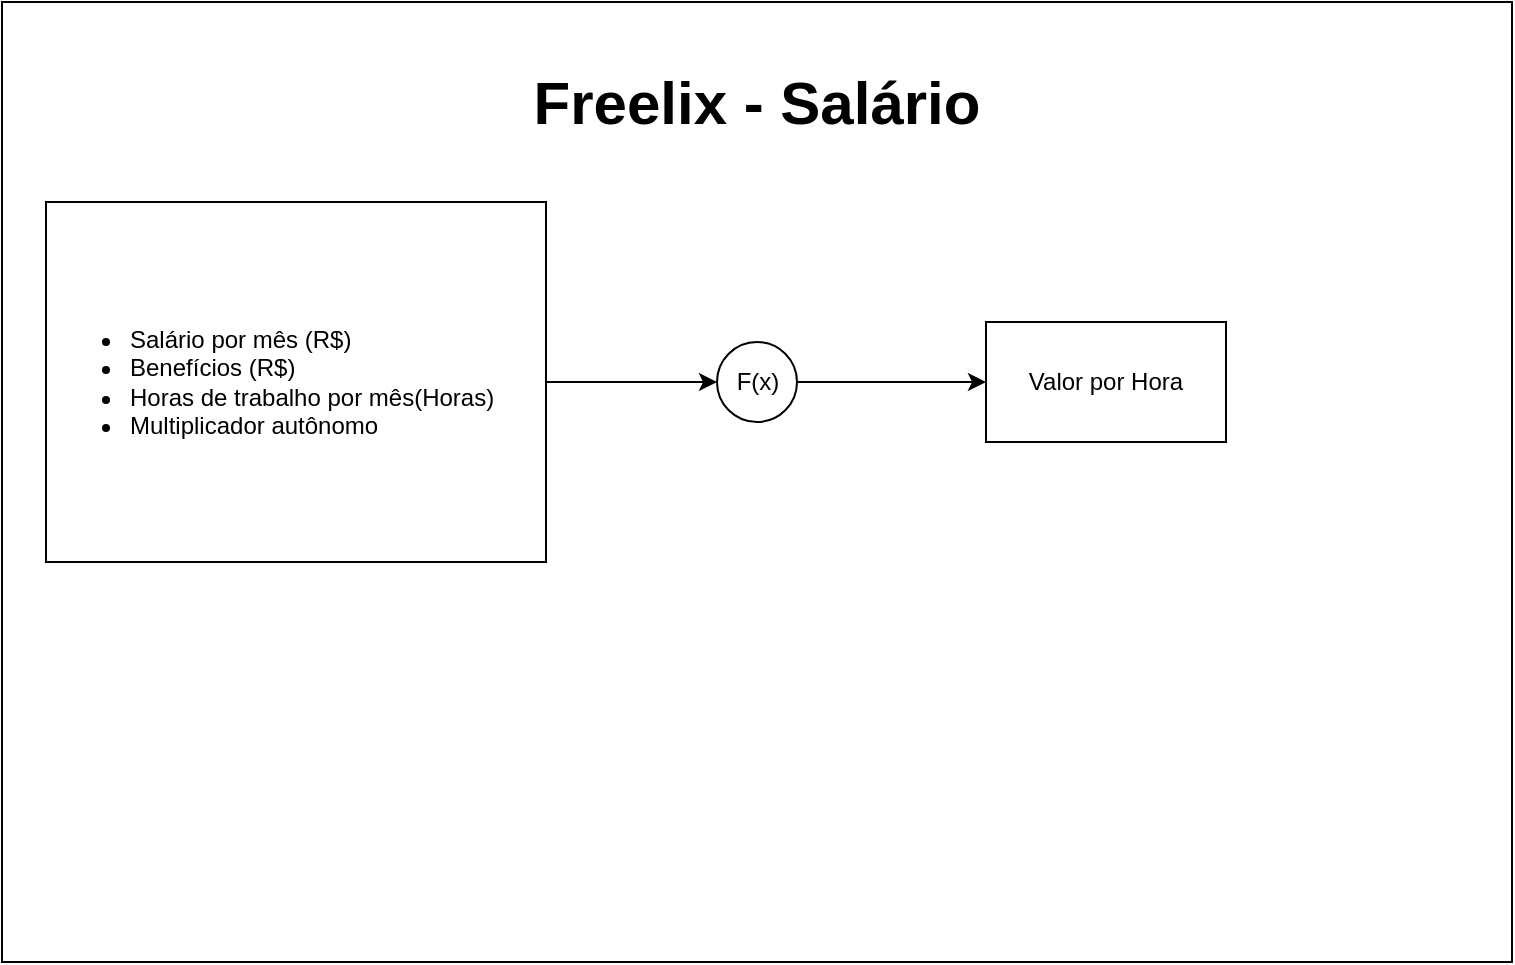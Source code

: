 <mxfile>
    <diagram id="mcoXSG51egkqBWXHrh-9" name="Page-1">
        <mxGraphModel dx="832" dy="278" grid="1" gridSize="10" guides="1" tooltips="1" connect="1" arrows="1" fold="1" page="1" pageScale="1" pageWidth="850" pageHeight="1100" math="0" shadow="0">
            <root>
                <mxCell id="0"/>
                <mxCell id="1" parent="0"/>
                <mxCell id="15" value="" style="group" parent="1" vertex="1" connectable="0">
                    <mxGeometry x="48" y="20" width="755" height="480" as="geometry"/>
                </mxCell>
                <mxCell id="3" value="" style="rounded=0;whiteSpace=wrap;html=1;" parent="15" vertex="1">
                    <mxGeometry width="755" height="480" as="geometry"/>
                </mxCell>
                <mxCell id="2" value="&lt;b&gt;&lt;font style=&quot;font-size: 30px;&quot;&gt;Freelix - Salário&lt;/font&gt;&lt;/b&gt;" style="text;html=1;align=center;verticalAlign=middle;whiteSpace=wrap;rounded=0;" parent="15" vertex="1">
                    <mxGeometry x="230" y="30" width="295" height="40" as="geometry"/>
                </mxCell>
                <mxCell id="6" value="" style="edgeStyle=none;html=1;" parent="15" source="4" target="5" edge="1">
                    <mxGeometry relative="1" as="geometry"/>
                </mxCell>
                <mxCell id="4" value="&lt;ul&gt;&lt;li&gt;Salário por mês (R$)&lt;/li&gt;&lt;li&gt;Benefícios (R$)&lt;/li&gt;&lt;li&gt;Horas de trabalho por mês(Horas)&lt;/li&gt;&lt;li&gt;Multiplicador autônomo&lt;/li&gt;&lt;/ul&gt;" style="rounded=0;whiteSpace=wrap;html=1;align=left;" parent="15" vertex="1">
                    <mxGeometry x="22" y="100" width="250" height="180" as="geometry"/>
                </mxCell>
                <mxCell id="12" value="" style="edgeStyle=none;html=1;" parent="15" source="5" target="11" edge="1">
                    <mxGeometry relative="1" as="geometry"/>
                </mxCell>
                <mxCell id="5" value="F(x)" style="ellipse;whiteSpace=wrap;html=1;aspect=fixed;" parent="15" vertex="1">
                    <mxGeometry x="357.5" y="170" width="40" height="40" as="geometry"/>
                </mxCell>
                <mxCell id="11" value="Valor por Hora" style="rounded=0;whiteSpace=wrap;html=1;" parent="15" vertex="1">
                    <mxGeometry x="492" y="160" width="120" height="60" as="geometry"/>
                </mxCell>
            </root>
        </mxGraphModel>
    </diagram>
</mxfile>